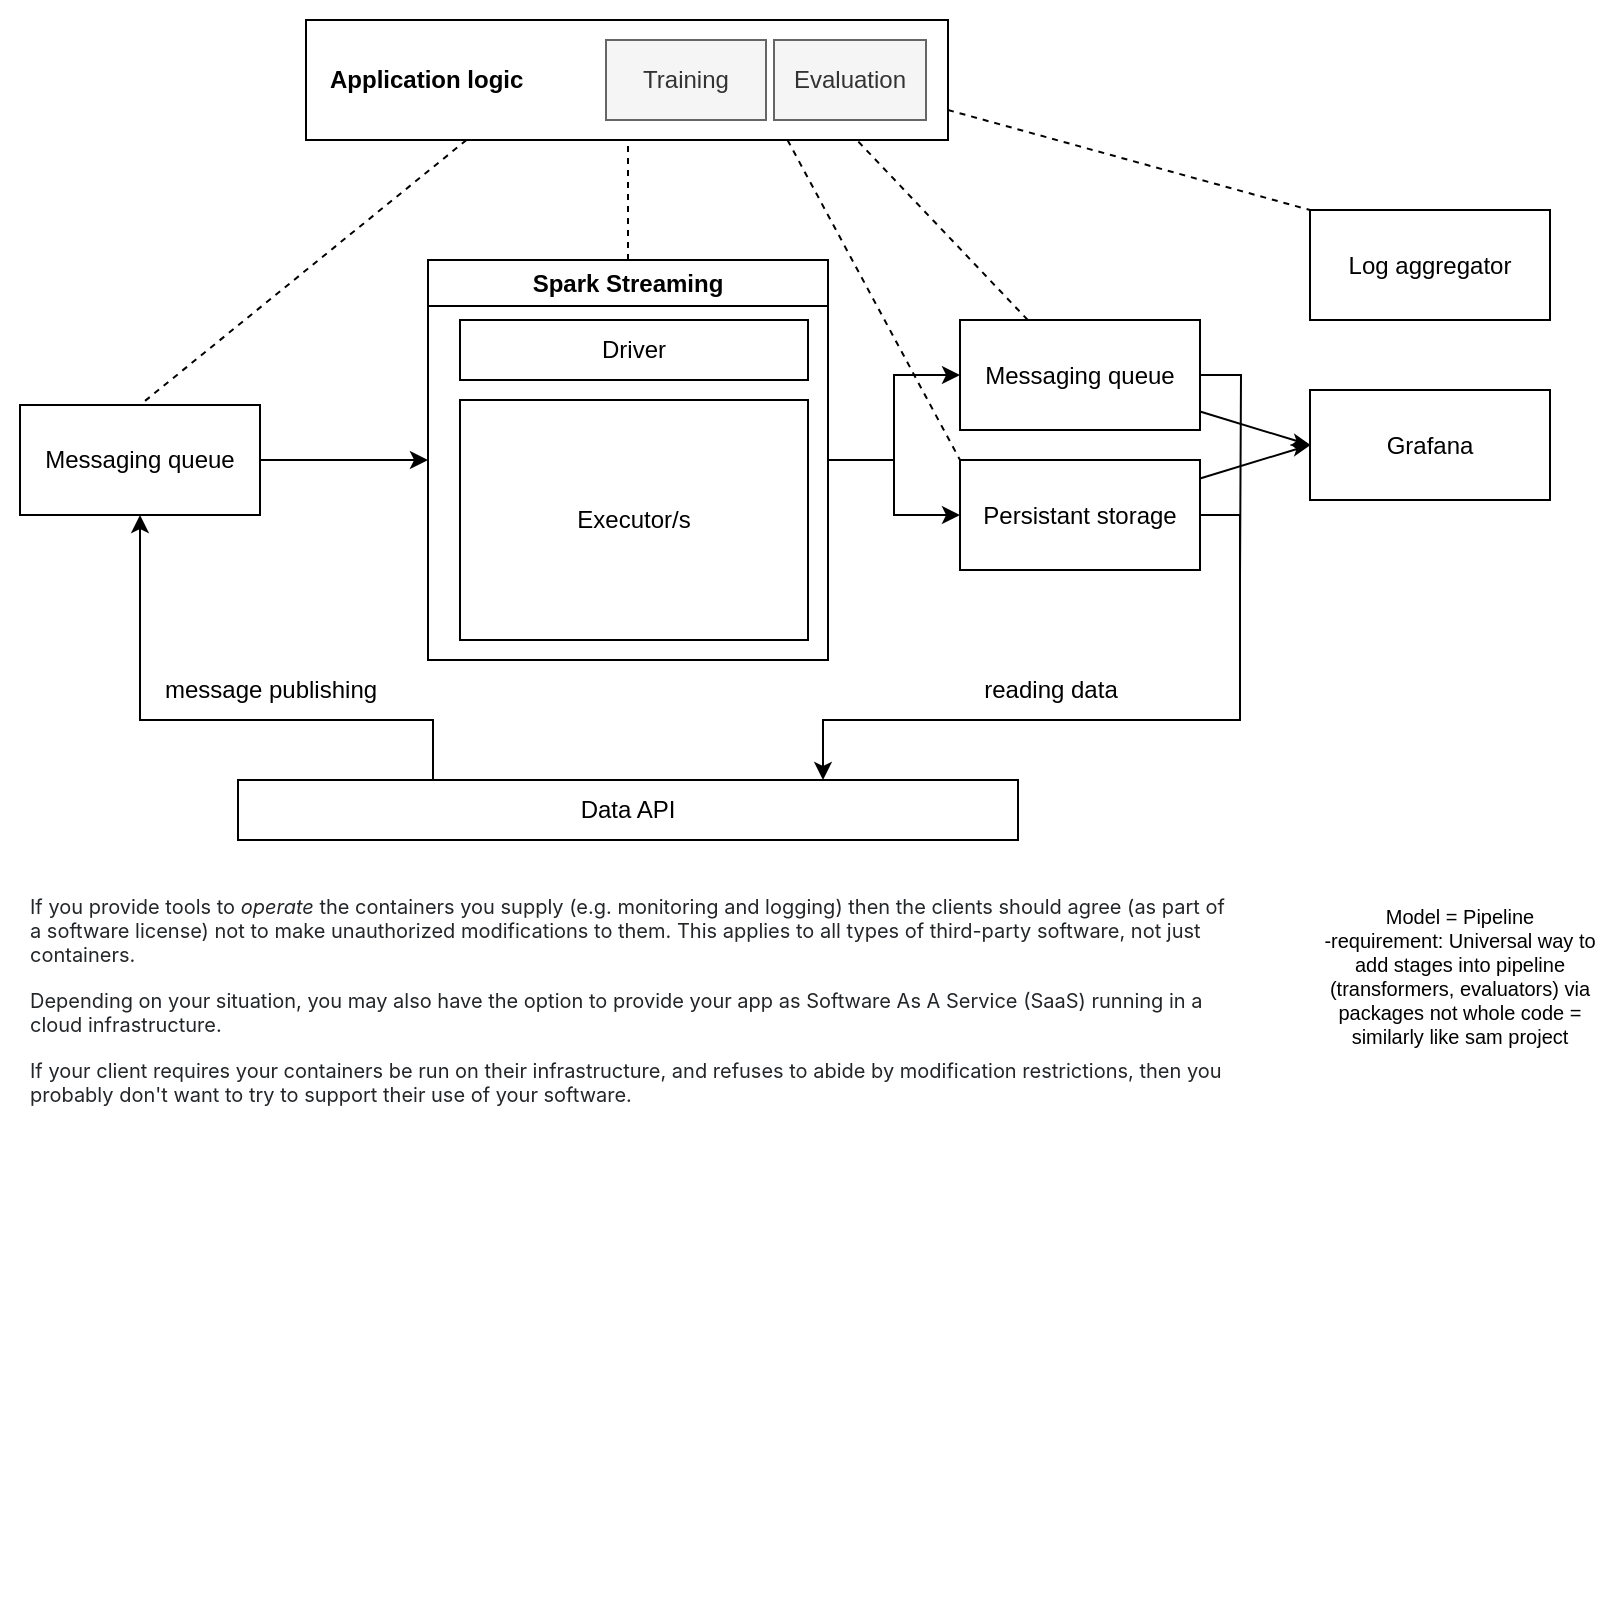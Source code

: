 <mxfile version="20.8.1" type="device"><diagram id="KYMnBfscnvEaKblxRNpz" name="Stránka-1"><mxGraphModel dx="1039" dy="591" grid="1" gridSize="10" guides="1" tooltips="1" connect="1" arrows="1" fold="1" page="1" pageScale="1" pageWidth="827" pageHeight="1169" math="0" shadow="0"><root><mxCell id="0"/><mxCell id="1" parent="0"/><mxCell id="0ib9g5Wia52lME8o8J_j-11" style="edgeStyle=orthogonalEdgeStyle;rounded=0;orthogonalLoop=1;jettySize=auto;html=1;entryX=0;entryY=0.5;entryDx=0;entryDy=0;" parent="1" source="0ib9g5Wia52lME8o8J_j-1" target="0ib9g5Wia52lME8o8J_j-7" edge="1"><mxGeometry relative="1" as="geometry"/></mxCell><mxCell id="0ib9g5Wia52lME8o8J_j-12" style="edgeStyle=orthogonalEdgeStyle;rounded=0;orthogonalLoop=1;jettySize=auto;html=1;entryX=0;entryY=0.5;entryDx=0;entryDy=0;" parent="1" source="0ib9g5Wia52lME8o8J_j-1" target="0ib9g5Wia52lME8o8J_j-6" edge="1"><mxGeometry relative="1" as="geometry"/></mxCell><mxCell id="0ib9g5Wia52lME8o8J_j-34" style="edgeStyle=none;rounded=0;orthogonalLoop=1;jettySize=auto;html=1;startArrow=none;startFill=0;endArrow=none;endFill=0;dashed=1;" parent="1" source="0ib9g5Wia52lME8o8J_j-1" edge="1"><mxGeometry relative="1" as="geometry"><mxPoint x="414" y="70" as="targetPoint"/></mxGeometry></mxCell><mxCell id="0ib9g5Wia52lME8o8J_j-1" value="Spark Streaming" style="swimlane;whiteSpace=wrap;html=1;" parent="1" vertex="1"><mxGeometry x="314" y="130" width="200" height="200" as="geometry"/></mxCell><mxCell id="0ib9g5Wia52lME8o8J_j-2" value="Driver" style="rounded=0;whiteSpace=wrap;html=1;" parent="0ib9g5Wia52lME8o8J_j-1" vertex="1"><mxGeometry x="16" y="30" width="174" height="30" as="geometry"/></mxCell><mxCell id="0ib9g5Wia52lME8o8J_j-3" value="Executor/s" style="rounded=0;whiteSpace=wrap;html=1;" parent="0ib9g5Wia52lME8o8J_j-1" vertex="1"><mxGeometry x="16" y="70" width="174" height="120" as="geometry"/></mxCell><mxCell id="0ib9g5Wia52lME8o8J_j-45" value="" style="shape=image;html=1;verticalAlign=top;verticalLabelPosition=bottom;labelBackgroundColor=#ffffff;imageAspect=0;aspect=fixed;image=https://cdn1.iconfinder.com/data/icons/unicons-line-vol-3/24/docker-128.png;rounded=0;fillStyle=auto;" parent="0ib9g5Wia52lME8o8J_j-1" vertex="1"><mxGeometry x="6" y="20" width="30" height="30" as="geometry"/></mxCell><mxCell id="0ib9g5Wia52lME8o8J_j-46" value="" style="shape=image;html=1;verticalAlign=top;verticalLabelPosition=bottom;labelBackgroundColor=#ffffff;imageAspect=0;aspect=fixed;image=https://cdn1.iconfinder.com/data/icons/unicons-line-vol-3/24/docker-128.png;rounded=0;fillStyle=auto;" parent="0ib9g5Wia52lME8o8J_j-1" vertex="1"><mxGeometry x="6" y="60" width="30" height="30" as="geometry"/></mxCell><mxCell id="0ib9g5Wia52lME8o8J_j-10" style="edgeStyle=orthogonalEdgeStyle;rounded=0;orthogonalLoop=1;jettySize=auto;html=1;entryX=0;entryY=0.5;entryDx=0;entryDy=0;" parent="1" source="0ib9g5Wia52lME8o8J_j-5" target="0ib9g5Wia52lME8o8J_j-1" edge="1"><mxGeometry relative="1" as="geometry"/></mxCell><mxCell id="0ib9g5Wia52lME8o8J_j-5" value="Messaging queue" style="rounded=0;whiteSpace=wrap;html=1;" parent="1" vertex="1"><mxGeometry x="110" y="202.5" width="120" height="55" as="geometry"/></mxCell><mxCell id="SdzmBVPmldJGy04V2Yd1-8" style="edgeStyle=none;rounded=0;orthogonalLoop=1;jettySize=auto;html=1;endArrow=classicThin;endFill=1;entryX=0;entryY=0.5;entryDx=0;entryDy=0;" edge="1" parent="1" source="0ib9g5Wia52lME8o8J_j-6" target="SdzmBVPmldJGy04V2Yd1-6"><mxGeometry relative="1" as="geometry"><mxPoint x="790" y="210" as="targetPoint"/></mxGeometry></mxCell><mxCell id="0ib9g5Wia52lME8o8J_j-6" value="Persistant storage" style="rounded=0;whiteSpace=wrap;html=1;" parent="1" vertex="1"><mxGeometry x="580" y="230" width="120" height="55" as="geometry"/></mxCell><mxCell id="0ib9g5Wia52lME8o8J_j-20" style="edgeStyle=orthogonalEdgeStyle;rounded=0;orthogonalLoop=1;jettySize=auto;html=1;endArrow=none;endFill=0;startArrow=none;startFill=0;" parent="1" source="0ib9g5Wia52lME8o8J_j-7" edge="1"><mxGeometry relative="1" as="geometry"><mxPoint x="720" y="290" as="targetPoint"/></mxGeometry></mxCell><mxCell id="0ib9g5Wia52lME8o8J_j-35" style="edgeStyle=none;rounded=0;orthogonalLoop=1;jettySize=auto;html=1;startArrow=none;startFill=0;endArrow=none;endFill=0;entryX=0.859;entryY=1.006;entryDx=0;entryDy=0;entryPerimeter=0;dashed=1;" parent="1" source="0ib9g5Wia52lME8o8J_j-7" target="0ib9g5Wia52lME8o8J_j-29" edge="1"><mxGeometry relative="1" as="geometry"><mxPoint x="530" y="80" as="targetPoint"/></mxGeometry></mxCell><mxCell id="SdzmBVPmldJGy04V2Yd1-7" style="edgeStyle=none;rounded=0;orthogonalLoop=1;jettySize=auto;html=1;entryX=0;entryY=0.5;entryDx=0;entryDy=0;endArrow=classicThin;endFill=1;" edge="1" parent="1" source="0ib9g5Wia52lME8o8J_j-7" target="SdzmBVPmldJGy04V2Yd1-6"><mxGeometry relative="1" as="geometry"/></mxCell><mxCell id="0ib9g5Wia52lME8o8J_j-7" value="Messaging queue" style="rounded=0;whiteSpace=wrap;html=1;" parent="1" vertex="1"><mxGeometry x="580" y="160" width="120" height="55" as="geometry"/></mxCell><mxCell id="0ib9g5Wia52lME8o8J_j-14" style="edgeStyle=orthogonalEdgeStyle;rounded=0;orthogonalLoop=1;jettySize=auto;html=1;entryX=0.5;entryY=1;entryDx=0;entryDy=0;exitX=0.25;exitY=0;exitDx=0;exitDy=0;" parent="1" source="0ib9g5Wia52lME8o8J_j-13" target="0ib9g5Wia52lME8o8J_j-5" edge="1"><mxGeometry relative="1" as="geometry"><Array as="points"><mxPoint x="317" y="360"/><mxPoint x="170" y="360"/></Array></mxGeometry></mxCell><mxCell id="0ib9g5Wia52lME8o8J_j-18" style="edgeStyle=orthogonalEdgeStyle;rounded=0;orthogonalLoop=1;jettySize=auto;html=1;exitX=0.75;exitY=0;exitDx=0;exitDy=0;entryX=1;entryY=0.5;entryDx=0;entryDy=0;endArrow=none;endFill=0;startArrow=classic;startFill=1;" parent="1" source="0ib9g5Wia52lME8o8J_j-13" target="0ib9g5Wia52lME8o8J_j-6" edge="1"><mxGeometry x="0.003" y="-32" relative="1" as="geometry"><Array as="points"><mxPoint x="512" y="360"/><mxPoint x="720" y="360"/><mxPoint x="720" y="258"/></Array><mxPoint as="offset"/></mxGeometry></mxCell><mxCell id="0ib9g5Wia52lME8o8J_j-13" value="Data API" style="rounded=0;whiteSpace=wrap;html=1;" parent="1" vertex="1"><mxGeometry x="219" y="390" width="390" height="30" as="geometry"/></mxCell><mxCell id="0ib9g5Wia52lME8o8J_j-22" value="message publishing" style="text;html=1;align=center;verticalAlign=middle;resizable=0;points=[];autosize=1;strokeColor=none;fillColor=none;" parent="1" vertex="1"><mxGeometry x="170" y="330" width="130" height="30" as="geometry"/></mxCell><mxCell id="0ib9g5Wia52lME8o8J_j-23" value="reading data" style="text;html=1;align=center;verticalAlign=middle;resizable=0;points=[];autosize=1;strokeColor=none;fillColor=none;" parent="1" vertex="1"><mxGeometry x="580" y="330" width="90" height="30" as="geometry"/></mxCell><mxCell id="0ib9g5Wia52lME8o8J_j-32" value="" style="group" parent="1" vertex="1" connectable="0"><mxGeometry x="253" y="10" width="321" height="60" as="geometry"/></mxCell><mxCell id="0ib9g5Wia52lME8o8J_j-29" value="Application logic" style="rounded=0;whiteSpace=wrap;html=1;fillStyle=auto;align=left;spacingLeft=10;fontStyle=1" parent="0ib9g5Wia52lME8o8J_j-32" vertex="1"><mxGeometry width="321" height="60" as="geometry"/></mxCell><mxCell id="0ib9g5Wia52lME8o8J_j-30" value="Training" style="rounded=0;whiteSpace=wrap;html=1;fillStyle=auto;fillColor=#f5f5f5;fontColor=#333333;strokeColor=#666666;" parent="0ib9g5Wia52lME8o8J_j-32" vertex="1"><mxGeometry x="150" y="10" width="80" height="40" as="geometry"/></mxCell><mxCell id="0ib9g5Wia52lME8o8J_j-31" value="Evaluation" style="rounded=0;whiteSpace=wrap;html=1;fillStyle=auto;fillColor=#f5f5f5;fontColor=#333333;strokeColor=#666666;" parent="0ib9g5Wia52lME8o8J_j-32" vertex="1"><mxGeometry x="234" y="10" width="76" height="40" as="geometry"/></mxCell><mxCell id="0ib9g5Wia52lME8o8J_j-43" value="" style="shape=image;html=1;verticalAlign=top;verticalLabelPosition=bottom;labelBackgroundColor=#ffffff;imageAspect=0;aspect=fixed;image=https://cdn1.iconfinder.com/data/icons/unicons-line-vol-3/24/docker-128.png;rounded=0;fillStyle=auto;" parent="0ib9g5Wia52lME8o8J_j-32" vertex="1"><mxGeometry x="-13" y="-10" width="30" height="30" as="geometry"/></mxCell><mxCell id="0ib9g5Wia52lME8o8J_j-33" style="rounded=0;orthogonalLoop=1;jettySize=auto;html=1;entryX=0.5;entryY=0;entryDx=0;entryDy=0;startArrow=none;startFill=0;endArrow=none;endFill=0;exitX=0.25;exitY=1;exitDx=0;exitDy=0;dashed=1;" parent="1" source="0ib9g5Wia52lME8o8J_j-29" target="0ib9g5Wia52lME8o8J_j-5" edge="1"><mxGeometry relative="1" as="geometry"/></mxCell><mxCell id="0ib9g5Wia52lME8o8J_j-36" style="edgeStyle=none;rounded=0;orthogonalLoop=1;jettySize=auto;html=1;exitX=0.75;exitY=1;exitDx=0;exitDy=0;entryX=0;entryY=0;entryDx=0;entryDy=0;startArrow=none;startFill=0;endArrow=none;endFill=0;dashed=1;" parent="1" source="0ib9g5Wia52lME8o8J_j-29" target="0ib9g5Wia52lME8o8J_j-6" edge="1"><mxGeometry relative="1" as="geometry"/></mxCell><mxCell id="0ib9g5Wia52lME8o8J_j-44" value="" style="shape=image;html=1;verticalAlign=top;verticalLabelPosition=bottom;labelBackgroundColor=#ffffff;imageAspect=0;aspect=fixed;image=https://cdn1.iconfinder.com/data/icons/unicons-line-vol-3/24/docker-128.png;rounded=0;fillStyle=auto;" parent="1" vertex="1"><mxGeometry x="100" y="185" width="30" height="30" as="geometry"/></mxCell><mxCell id="0ib9g5Wia52lME8o8J_j-47" value="" style="shape=image;html=1;verticalAlign=top;verticalLabelPosition=bottom;labelBackgroundColor=#ffffff;imageAspect=0;aspect=fixed;image=https://cdn1.iconfinder.com/data/icons/unicons-line-vol-3/24/docker-128.png;rounded=0;fillStyle=auto;" parent="1" vertex="1"><mxGeometry x="570" y="150" width="30" height="30" as="geometry"/></mxCell><mxCell id="0ib9g5Wia52lME8o8J_j-48" value="&lt;span style=&quot;color: rgba(0, 0, 0, 0); font-family: monospace; font-size: 0px; text-align: start; background-color: rgb(251, 251, 251);&quot;&gt;%3CmxGraphModel%3E%3Croot%3E%3CmxCell%20id%3D%220%22%2F%3E%3CmxCell%20id%3D%221%22%20parent%3D%220%22%2F%3E%3CmxCell%20id%3D%222%22%20value%3D%22%22%20style%3D%22shape%3Dimage%3Bhtml%3D1%3BverticalAlign%3Dtop%3BverticalLabelPosition%3Dbottom%3BlabelBackgroundColor%3D%23ffffff%3BimageAspect%3D0%3Baspect%3Dfixed%3Bimage%3Dhttps%3A%2F%2Fcdn1.iconfinder.com%2Fdata%2Ficons%2Funicons-line-vol-3%2F24%2Fdocker-128.png%3Brounded%3D0%3BfillStyle%3Dauto%3B%22%20vertex%3D%221%22%20parent%3D%221%22%3E%3CmxGeometry%20x%3D%22570%22%20y%3D%22215%22%20width%3D%2230%22%20height%3D%2230%22%20as%3D%22geometry%22%2F%3E%3C%2FmxCell%3E%3C%2Froot%3E%3C%2FmxGraphModel%3E&lt;/span&gt;" style="shape=image;html=1;verticalAlign=top;verticalLabelPosition=bottom;labelBackgroundColor=#ffffff;imageAspect=0;aspect=fixed;image=https://cdn1.iconfinder.com/data/icons/unicons-line-vol-3/24/docker-128.png;rounded=0;fillStyle=auto;" parent="1" vertex="1"><mxGeometry x="570" y="220" width="30" height="30" as="geometry"/></mxCell><mxCell id="0ib9g5Wia52lME8o8J_j-51" value="&lt;span style=&quot;color: rgba(0, 0, 0, 0); font-family: monospace; font-size: 0px; text-align: start; background-color: rgb(251, 251, 251);&quot;&gt;%3CmxGraphModel%3E%3Croot%3E%3CmxCell%20id%3D%220%22%2F%3E%3CmxCell%20id%3D%221%22%20parent%3D%220%22%2F%3E%3CmxCell%20id%3D%222%22%20value%3D%22%22%20style%3D%22shape%3Dimage%3Bhtml%3D1%3BverticalAlign%3Dtop%3BverticalLabelPosition%3Dbottom%3BlabelBackgroundColor%3D%23ffffff%3BimageAspect%3D0%3Baspect%3Dfixed%3Bimage%3Dhttps%3A%2F%2Fcdn1.iconfinder.com%2Fdata%2Ficons%2Funicons-line-vol-3%2F24%2Fdocker-128.png%3Brounded%3D0%3BfillStyle%3Dauto%3B%22%20vertex%3D%221%22%20parent%3D%221%22%3E%3CmxGeometry%20x%3D%22570%22%20y%3D%22215%22%20width%3D%2230%22%20height%3D%2230%22%20as%3D%22geometry%22%2F%3E%3C%2FmxCell%3E%3C%2Froot%3E%3C%2FmxGraphModel%3E&lt;/span&gt;" style="shape=image;html=1;verticalAlign=top;verticalLabelPosition=bottom;labelBackgroundColor=#ffffff;imageAspect=0;aspect=fixed;image=https://cdn1.iconfinder.com/data/icons/unicons-line-vol-3/24/docker-128.png;rounded=0;fillStyle=auto;" parent="1" vertex="1"><mxGeometry x="210" y="380" width="30" height="30" as="geometry"/></mxCell><mxCell id="0ib9g5Wia52lME8o8J_j-54" value="&lt;h1 style=&quot;font-size: 10px;&quot;&gt;&lt;p style=&quot;margin: 0px 0px 1.1em; padding: 0px; border: 0px; font-variant-numeric: inherit; font-variant-east-asian: inherit; font-weight: 400; font-stretch: inherit; line-height: inherit; font-family: -apple-system, BlinkMacSystemFont, &amp;quot;Segoe UI Adjusted&amp;quot;, &amp;quot;Segoe UI&amp;quot;, &amp;quot;Liberation Sans&amp;quot;, sans-serif; font-size: 10px; vertical-align: baseline; box-sizing: inherit; clear: both; --_pr-img-mb:0; color: rgb(35, 38, 41); background-color: rgb(255, 255, 255);&quot;&gt;If you provide tools to&amp;nbsp;&lt;em style=&quot;font-family: inherit; font-weight: inherit; margin: 0px; padding: 0px; border: 0px; font-variant: inherit; font-stretch: inherit; line-height: inherit; vertical-align: baseline; box-sizing: inherit;&quot;&gt;operate&lt;/em&gt;&amp;nbsp;the containers you supply (e.g. monitoring and logging) then the clients should agree (as part of a software license) not to make unauthorized modifications to them. This applies to all types of third-party software, not just containers.&lt;/p&gt;&lt;p style=&quot;margin: 0px 0px 1.1em; padding: 0px; border: 0px; font-variant-numeric: inherit; font-variant-east-asian: inherit; font-weight: 400; font-stretch: inherit; line-height: inherit; font-family: -apple-system, BlinkMacSystemFont, &amp;quot;Segoe UI Adjusted&amp;quot;, &amp;quot;Segoe UI&amp;quot;, &amp;quot;Liberation Sans&amp;quot;, sans-serif; font-size: 10px; vertical-align: baseline; box-sizing: inherit; clear: both; --_pr-img-mb:0; color: rgb(35, 38, 41); background-color: rgb(255, 255, 255);&quot;&gt;Depending on your situation, you may also have the option to provide your app as Software As A Service (SaaS) running in a cloud infrastructure.&lt;/p&gt;&lt;p style=&quot;margin: 0px; padding: 0px; border: 0px; font-variant-numeric: inherit; font-variant-east-asian: inherit; font-weight: 400; font-stretch: inherit; line-height: inherit; font-family: -apple-system, BlinkMacSystemFont, &amp;quot;Segoe UI Adjusted&amp;quot;, &amp;quot;Segoe UI&amp;quot;, &amp;quot;Liberation Sans&amp;quot;, sans-serif; font-size: 10px; vertical-align: baseline; box-sizing: inherit; clear: both; --_pr-img-mb:0; color: rgb(35, 38, 41); background-color: rgb(255, 255, 255);&quot;&gt;If your client requires your containers be run on their infrastructure, and refuses to abide by modification restrictions, then you probably don't want to try to support their use of your software.&lt;/p&gt;&lt;/h1&gt;" style="text;html=1;strokeColor=none;fillColor=none;spacing=5;spacingTop=-20;whiteSpace=wrap;overflow=hidden;rounded=0;fillStyle=auto;fontSize=10;" parent="1" vertex="1"><mxGeometry x="110" y="450" width="610" height="350" as="geometry"/></mxCell><mxCell id="0ib9g5Wia52lME8o8J_j-55" value="Model = Pipeline&lt;br&gt;-requirement: Universal way to add stages into pipeline (transformers, evaluators) via packages not whole code = similarly like sam project" style="text;html=1;strokeColor=none;fillColor=none;align=center;verticalAlign=middle;whiteSpace=wrap;rounded=0;fillStyle=auto;fontSize=10;" parent="1" vertex="1"><mxGeometry x="755" y="440" width="150" height="95" as="geometry"/></mxCell><mxCell id="SdzmBVPmldJGy04V2Yd1-1" value="Log aggregator" style="rounded=0;whiteSpace=wrap;html=1;" vertex="1" parent="1"><mxGeometry x="755" y="105" width="120" height="55" as="geometry"/></mxCell><mxCell id="SdzmBVPmldJGy04V2Yd1-2" style="rounded=0;orthogonalLoop=1;jettySize=auto;html=1;exitX=1;exitY=0.75;exitDx=0;exitDy=0;entryX=0;entryY=0;entryDx=0;entryDy=0;dashed=1;endArrow=none;endFill=0;" edge="1" parent="1" source="0ib9g5Wia52lME8o8J_j-29" target="SdzmBVPmldJGy04V2Yd1-1"><mxGeometry relative="1" as="geometry"/></mxCell><mxCell id="SdzmBVPmldJGy04V2Yd1-6" value="Grafana" style="rounded=0;whiteSpace=wrap;html=1;" vertex="1" parent="1"><mxGeometry x="755" y="195" width="120" height="55" as="geometry"/></mxCell><mxCell id="SdzmBVPmldJGy04V2Yd1-9" value="" style="shape=image;html=1;verticalAlign=top;verticalLabelPosition=bottom;labelBackgroundColor=#ffffff;imageAspect=0;aspect=fixed;image=https://cdn1.iconfinder.com/data/icons/unicons-line-vol-3/24/docker-128.png;rounded=0;fillStyle=auto;" vertex="1" parent="1"><mxGeometry x="740" y="90" width="30" height="30" as="geometry"/></mxCell><mxCell id="SdzmBVPmldJGy04V2Yd1-10" value="" style="shape=image;html=1;verticalAlign=top;verticalLabelPosition=bottom;labelBackgroundColor=#ffffff;imageAspect=0;aspect=fixed;image=https://cdn1.iconfinder.com/data/icons/unicons-line-vol-3/24/docker-128.png;rounded=0;fillStyle=auto;" vertex="1" parent="1"><mxGeometry x="740" y="185" width="30" height="30" as="geometry"/></mxCell></root></mxGraphModel></diagram></mxfile>